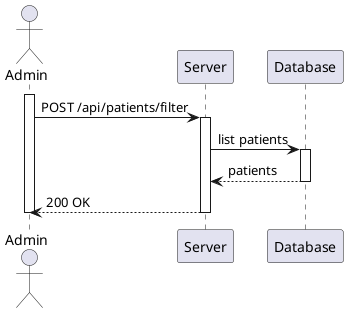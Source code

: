 @startuml process-view

actor "Admin" as ADM

activate ADM
ADM-> Server : POST /api/patients/filter
activate Server
    Server -> Database : list patients
    activate Database
        Database --> Server : patients
    deactivate Database
    ADM <-- Server : 200 OK
deactivate Server
deactivate ADM

@enduml